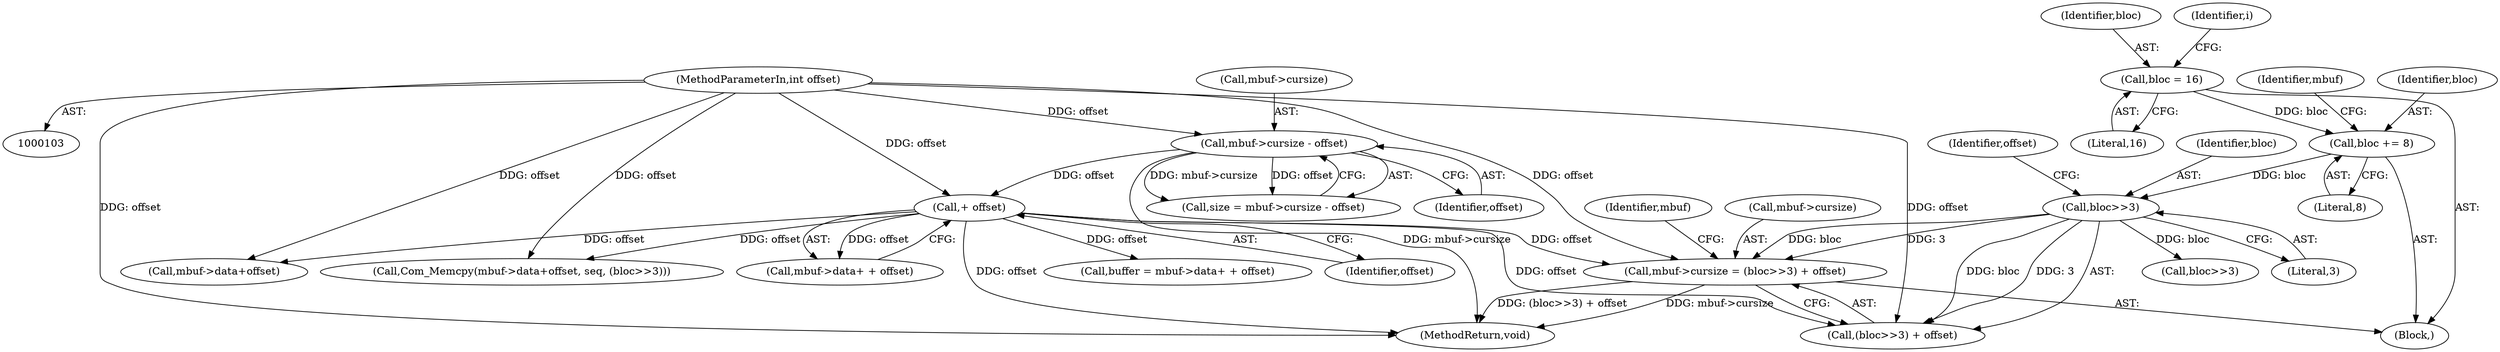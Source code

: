 digraph "0_ioq3_d2b1d124d4055c2fcbe5126863487c52fd58cca1@pointer" {
"1000255" [label="(Call,mbuf->cursize = (bloc>>3) + offset)"];
"1000260" [label="(Call,bloc>>3)"];
"1000252" [label="(Call,bloc += 8)"];
"1000223" [label="(Call,bloc = 16)"];
"1000126" [label="(Call,+ offset)"];
"1000115" [label="(Call,mbuf->cursize - offset)"];
"1000105" [label="(MethodParameterIn,int offset)"];
"1000116" [label="(Call,mbuf->cursize)"];
"1000265" [label="(Call,mbuf->data+offset)"];
"1000274" [label="(MethodReturn,void)"];
"1000106" [label="(Block,)"];
"1000267" [label="(Identifier,mbuf)"];
"1000223" [label="(Call,bloc = 16)"];
"1000264" [label="(Call,Com_Memcpy(mbuf->data+offset, seq, (bloc>>3)))"];
"1000120" [label="(Call,buffer = mbuf->data+ + offset)"];
"1000115" [label="(Call,mbuf->cursize - offset)"];
"1000225" [label="(Literal,16)"];
"1000127" [label="(Identifier,offset)"];
"1000119" [label="(Identifier,offset)"];
"1000256" [label="(Call,mbuf->cursize)"];
"1000253" [label="(Identifier,bloc)"];
"1000113" [label="(Call,size = mbuf->cursize - offset)"];
"1000255" [label="(Call,mbuf->cursize = (bloc>>3) + offset)"];
"1000254" [label="(Literal,8)"];
"1000260" [label="(Call,bloc>>3)"];
"1000262" [label="(Literal,3)"];
"1000257" [label="(Identifier,mbuf)"];
"1000263" [label="(Identifier,offset)"];
"1000224" [label="(Identifier,bloc)"];
"1000259" [label="(Call,(bloc>>3) + offset)"];
"1000228" [label="(Identifier,i)"];
"1000261" [label="(Identifier,bloc)"];
"1000271" [label="(Call,bloc>>3)"];
"1000252" [label="(Call,bloc += 8)"];
"1000122" [label="(Call,mbuf->data+ + offset)"];
"1000126" [label="(Call,+ offset)"];
"1000105" [label="(MethodParameterIn,int offset)"];
"1000255" -> "1000106"  [label="AST: "];
"1000255" -> "1000259"  [label="CFG: "];
"1000256" -> "1000255"  [label="AST: "];
"1000259" -> "1000255"  [label="AST: "];
"1000267" -> "1000255"  [label="CFG: "];
"1000255" -> "1000274"  [label="DDG: mbuf->cursize"];
"1000255" -> "1000274"  [label="DDG: (bloc>>3) + offset"];
"1000260" -> "1000255"  [label="DDG: bloc"];
"1000260" -> "1000255"  [label="DDG: 3"];
"1000126" -> "1000255"  [label="DDG: offset"];
"1000105" -> "1000255"  [label="DDG: offset"];
"1000260" -> "1000259"  [label="AST: "];
"1000260" -> "1000262"  [label="CFG: "];
"1000261" -> "1000260"  [label="AST: "];
"1000262" -> "1000260"  [label="AST: "];
"1000263" -> "1000260"  [label="CFG: "];
"1000260" -> "1000259"  [label="DDG: bloc"];
"1000260" -> "1000259"  [label="DDG: 3"];
"1000252" -> "1000260"  [label="DDG: bloc"];
"1000260" -> "1000271"  [label="DDG: bloc"];
"1000252" -> "1000106"  [label="AST: "];
"1000252" -> "1000254"  [label="CFG: "];
"1000253" -> "1000252"  [label="AST: "];
"1000254" -> "1000252"  [label="AST: "];
"1000257" -> "1000252"  [label="CFG: "];
"1000223" -> "1000252"  [label="DDG: bloc"];
"1000223" -> "1000106"  [label="AST: "];
"1000223" -> "1000225"  [label="CFG: "];
"1000224" -> "1000223"  [label="AST: "];
"1000225" -> "1000223"  [label="AST: "];
"1000228" -> "1000223"  [label="CFG: "];
"1000126" -> "1000122"  [label="AST: "];
"1000126" -> "1000127"  [label="CFG: "];
"1000127" -> "1000126"  [label="AST: "];
"1000122" -> "1000126"  [label="CFG: "];
"1000126" -> "1000274"  [label="DDG: offset"];
"1000126" -> "1000120"  [label="DDG: offset"];
"1000126" -> "1000122"  [label="DDG: offset"];
"1000115" -> "1000126"  [label="DDG: offset"];
"1000105" -> "1000126"  [label="DDG: offset"];
"1000126" -> "1000259"  [label="DDG: offset"];
"1000126" -> "1000264"  [label="DDG: offset"];
"1000126" -> "1000265"  [label="DDG: offset"];
"1000115" -> "1000113"  [label="AST: "];
"1000115" -> "1000119"  [label="CFG: "];
"1000116" -> "1000115"  [label="AST: "];
"1000119" -> "1000115"  [label="AST: "];
"1000113" -> "1000115"  [label="CFG: "];
"1000115" -> "1000274"  [label="DDG: mbuf->cursize"];
"1000115" -> "1000113"  [label="DDG: mbuf->cursize"];
"1000115" -> "1000113"  [label="DDG: offset"];
"1000105" -> "1000115"  [label="DDG: offset"];
"1000105" -> "1000103"  [label="AST: "];
"1000105" -> "1000274"  [label="DDG: offset"];
"1000105" -> "1000259"  [label="DDG: offset"];
"1000105" -> "1000264"  [label="DDG: offset"];
"1000105" -> "1000265"  [label="DDG: offset"];
}
